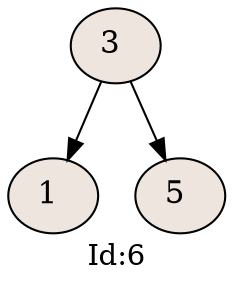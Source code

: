 digraph g{
label="Id:6";
rankdir=TB;
node [shape=oval,width=0.5,fontsize=15, fillcolor=seashell2,style=filled];
nodo185940202[label="3 "];
nodo185940202->nodo1635570967
nodo185940202->nodo2009486206
nodo2009486206[label="5 "];
nodo1635570967[label="1 "];
}
